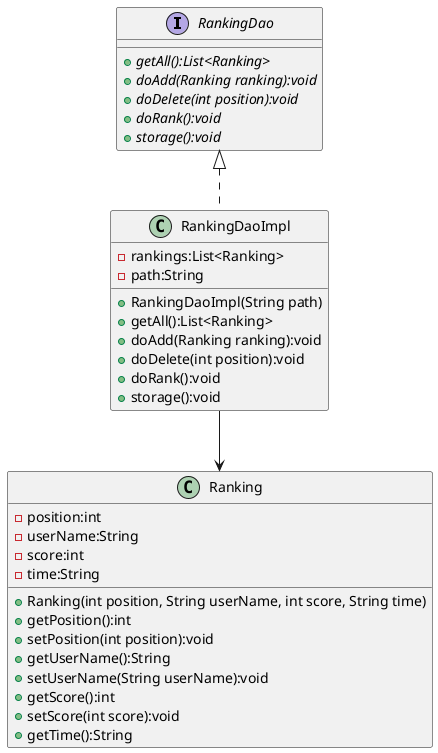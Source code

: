 @startuml
'https://plantuml.com/class-diagram

interface RankingDao {
    + {abstract} getAll():List<Ranking>
    + {abstract} doAdd(Ranking ranking):void
    + {abstract} doDelete(int position):void
    + {abstract} doRank():void
    + {abstract} storage():void
}

class RankingDaoImpl {
    - rankings:List<Ranking>
    - path:String
    + RankingDaoImpl(String path)
    + getAll():List<Ranking>
    + doAdd(Ranking ranking):void
    + doDelete(int position):void
    + doRank():void
    + storage():void
}

class Ranking {
    - position:int
    - userName:String
    - score:int
    - time:String
    + Ranking(int position, String userName, int score, String time)
    + getPosition():int
    + setPosition(int position):void
    + getUserName():String
    + setUserName(String userName):void
    + getScore():int
    + setScore(int score):void
    + getTime():String
}

RankingDao <|.. RankingDaoImpl
RankingDaoImpl --> Ranking

@enduml
